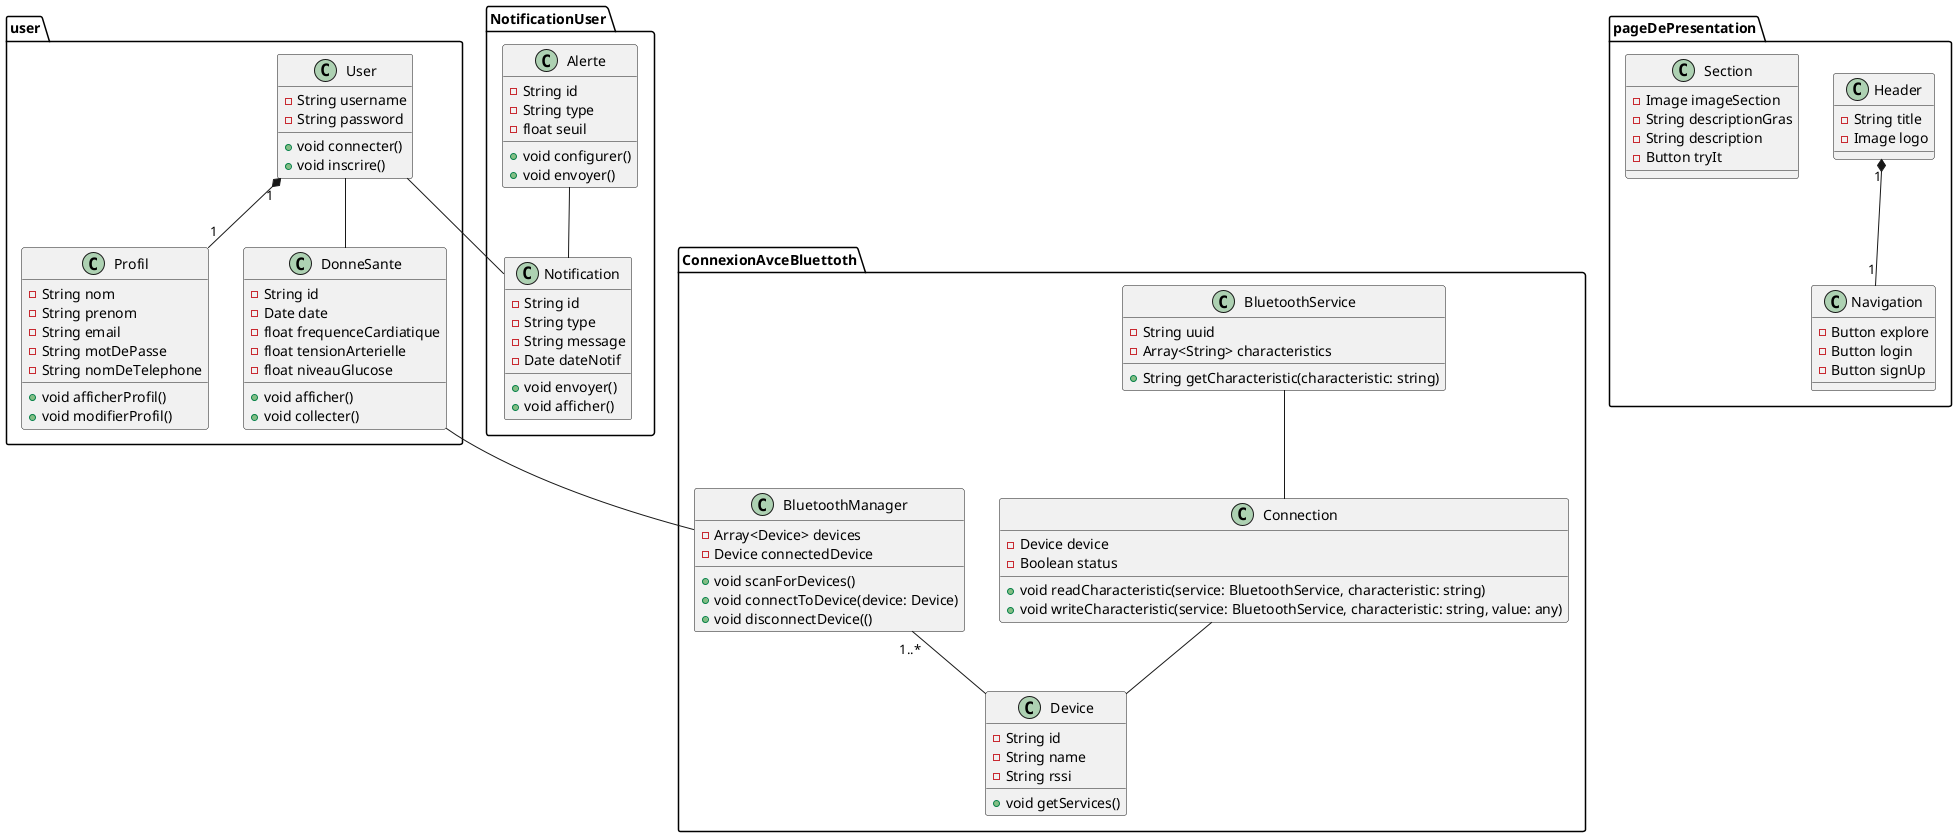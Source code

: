 @startuml conception


package user {

    class User {
        - String username 
        - String password 
        + void connecter()
        + void inscrire()
    }

    class Profil {
        - String nom 
        - String prenom 
        - String email 
        - String motDePasse
        - String nomDeTelephone
        + void afficherProfil()
        + void modifierProfil()

    }


    class DonneSante {
        - String id 
        - Date date 
        - float frequenceCardiatique
        - float tensionArterielle
        - float niveauGlucose 
        + void afficher()
        + void collecter() 
    }


    User -- DonneSante


}






package pageDePresentation {
    class Header {
        - String title 
        - Image logo 
        

    }

    class Navigation {
        - Button explore
        - Button login 
        - Button signUp
    }

    class Section {
        - Image imageSection
        - String descriptionGras 
        - String description
        - Button tryIt 
    }

    Header "1" *-- "1" Navigation 
}


package NotificationUser {

    class Notification {
        - String id 
        - String type 
        - String message 
        - Date dateNotif
        + void envoyer()
        + void afficher()
    }

    class Alerte {
        - String id 
        - String type 
        - float seuil 
        + void configurer()
        + void envoyer()
    }

}


package ConnexionAvceBluettoth {

    class BluetoothManager  {
        - Array<Device> devices
        - Device connectedDevice
        +  void scanForDevices()
        + void connectToDevice(device: Device)
        + void disconnectDevice(()
    }

    class Device {
        - String id 
        - String name 
        - String rssi 
        + void getServices()
    }

    class Connection {
        - Device device
        - Boolean status
        + void readCharacteristic(service: BluetoothService, characteristic: string)
        + void writeCharacteristic(service: BluetoothService, characteristic: string, value: any)

    }

    class BluetoothService {
        - String uuid
        - Array<String> characteristics
        + String getCharacteristic(characteristic: string)
    }

    BluetoothManager "1..*" -- Device
    Connection  -- Device
    BluetoothService -- Connection

}







User "1" *-- "1" Profil
DonneSante -- BluetoothManager
User -- Notification
Alerte -- Notification



@enduml